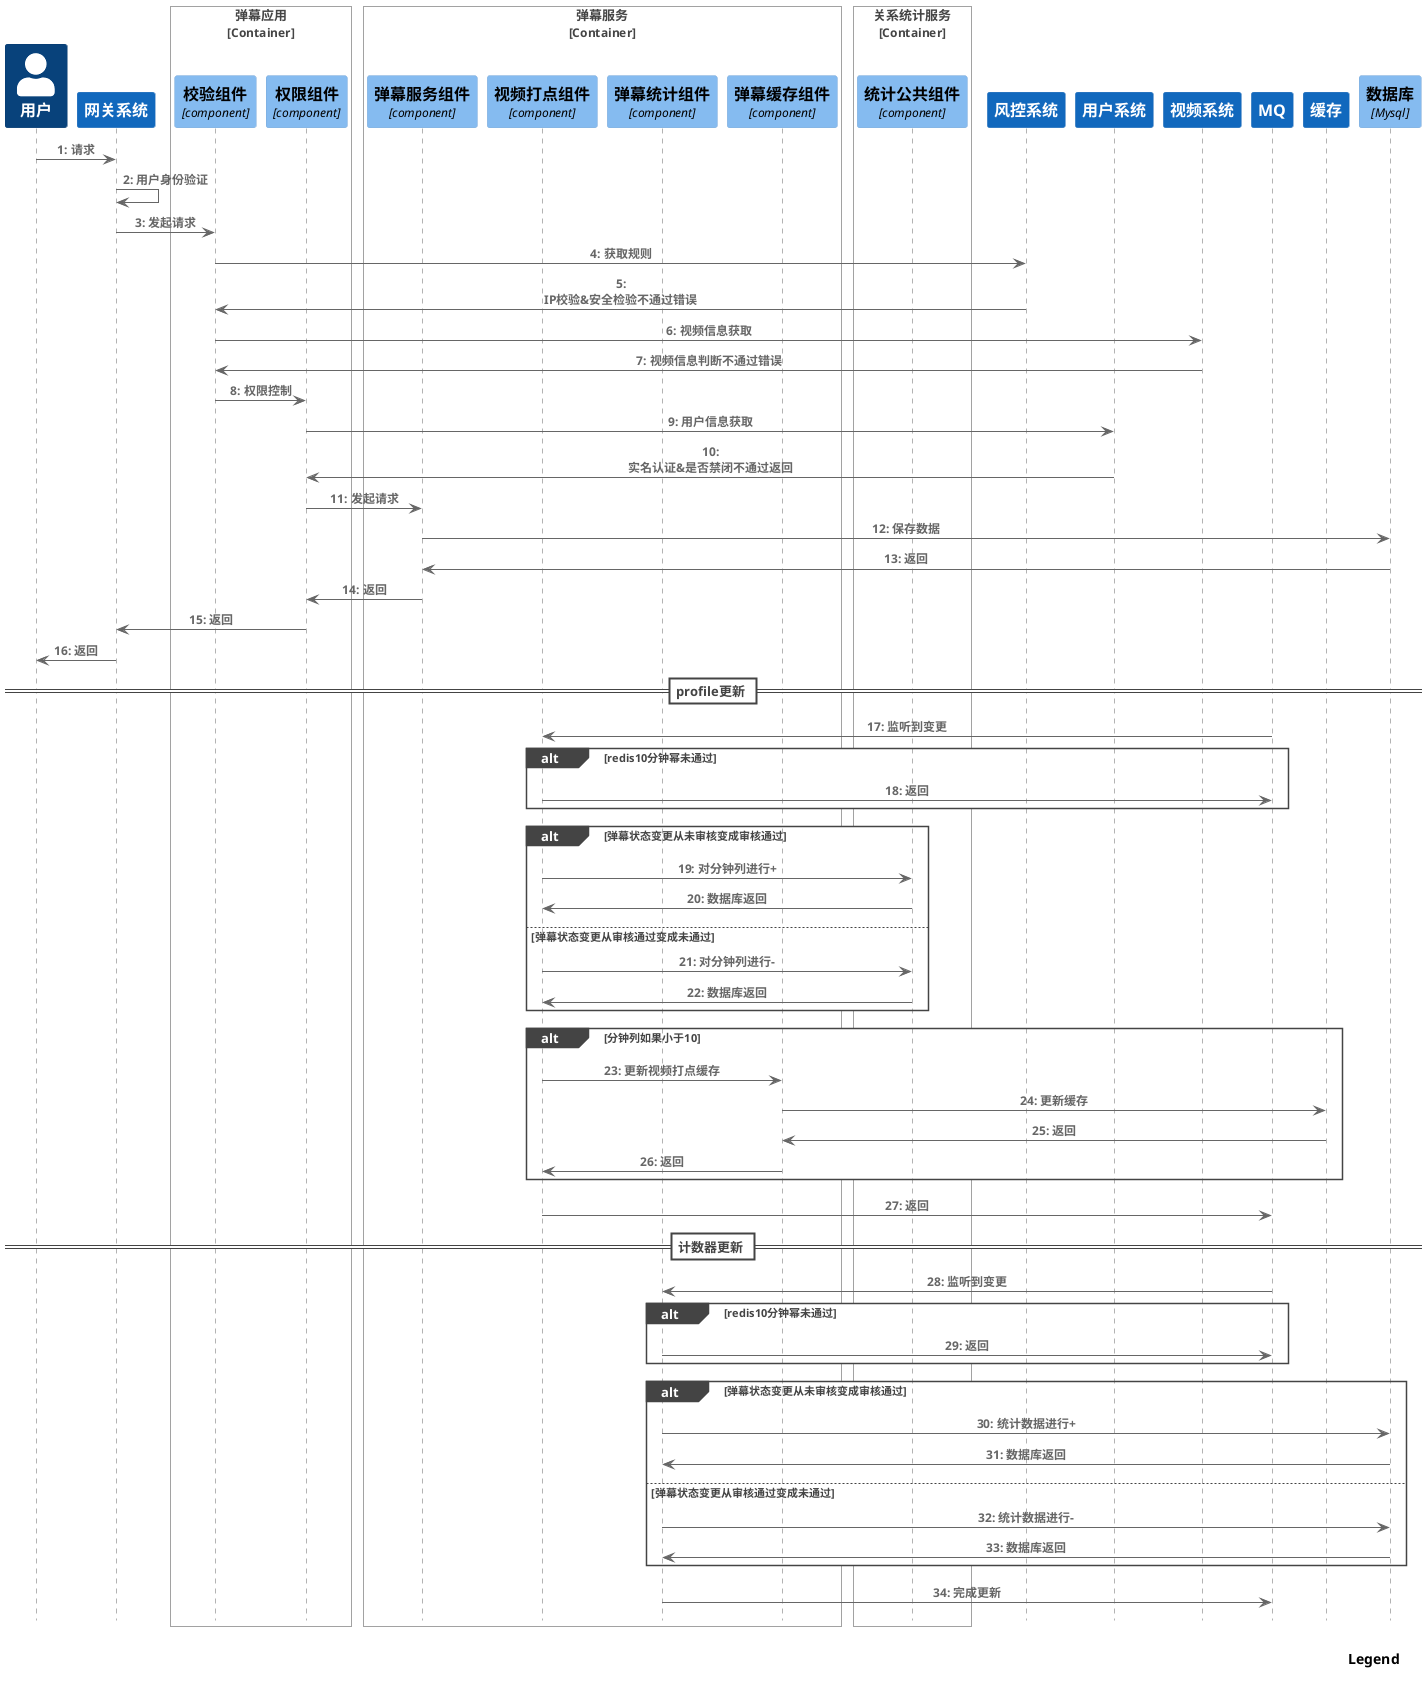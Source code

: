 @startuml
!include <C4/C4_Sequence>
SHOW_INDEX()
SHOW_LEGEND()

Person(user, "用户")
System(gateway,"网关系统")

Rel(user, gateway, "请求")
Rel(gateway, gateway, "用户身份验证")

Container_Boundary(barrageFacade, "弹幕应用")
    Component(checkComponent, "校验组件", "component", "IP校验&安全检验")
    Component(authComponent, "权限组件", "component", "用户权限检验")
Boundary_End()

Container_Boundary(barrageService, "弹幕服务")
    Component(barrageComponent, "弹幕服务组件", "component", "弹幕服务组件")
    Component(profileComponent, "视频打点组件", "component", "视频打点组件")
    Component(barrageStatComponent, "弹幕统计组件", "component", "统计组件")
    Component(cacheComponent, "弹幕缓存组件", "component", "缓存组件")
Boundary_End()

Container_Boundary(relationService, "关系统计服务")
    Component(statComponent, "统计公共组件", "component", "统计公共组件")
Boundary_End()
System(security,"风控系统")
System(userSystem,"用户系统")
System(videoSystem,"视频系统")
System(rocketmq,"MQ")
System(redis,"缓存","redis")
ComponentDb(db, "数据库", "Mysql")

Rel(gateway, checkComponent, "发起请求")

Rel(checkComponent, security, "获取规则")
Rel(security,checkComponent, "IP校验&安全检验不通过错误")

Rel(checkComponent, videoSystem, "视频信息获取")
Rel(videoSystem,checkComponent, "视频信息判断不通过错误")
Rel(checkComponent, authComponent, "权限控制")
Rel(authComponent, userSystem, "用户信息获取")
Rel(userSystem,authComponent, "实名认证&是否禁闭不通过返回")

Rel(authComponent, barrageComponent, "发起请求")
Rel(barrageComponent, db, "保存数据")
Rel(db, barrageComponent, "返回")
Rel(barrageComponent, authComponent, "返回")
Rel(authComponent, gateway, "返回")
Rel(gateway, user, "返回")

== profile更新 ==
Rel(rocketmq, profileComponent, "监听到变更")
alt redis10分钟幂未通过
Rel(profileComponent, rocketmq, "返回")
end
alt 弹幕状态变更从未审核变成审核通过
  Rel(profileComponent, statComponent, "对分钟列进行+")
  Rel(statComponent, profileComponent, "数据库返回")
else 弹幕状态变更从审核通过变成未通过
  Rel(profileComponent, statComponent, "对分钟列进行-")
  Rel(statComponent, profileComponent, "数据库返回")
end
alt 分钟列如果小于10
Rel(profileComponent, cacheComponent, "更新视频打点缓存")
Rel(cacheComponent, redis, "更新缓存")
Rel(redis, cacheComponent, "返回")
Rel(cacheComponent, profileComponent, "返回")
end
Rel(profileComponent, rocketmq, "返回")


== 计数器更新 ==
Rel(rocketmq, barrageStatComponent, "监听到变更")
alt redis10分钟幂未通过
Rel(barrageStatComponent, rocketmq, "返回")
end
alt 弹幕状态变更从未审核变成审核通过
  Rel(barrageStatComponent, db, "统计数据进行+")
  Rel(db, barrageStatComponent, "数据库返回")
else 弹幕状态变更从审核通过变成未通过
  Rel(barrageStatComponent, db, "统计数据进行-")
  Rel(db, barrageStatComponent, "数据库返回")
end
Rel(barrageStatComponent, rocketmq, "完成更新")
@enduml
